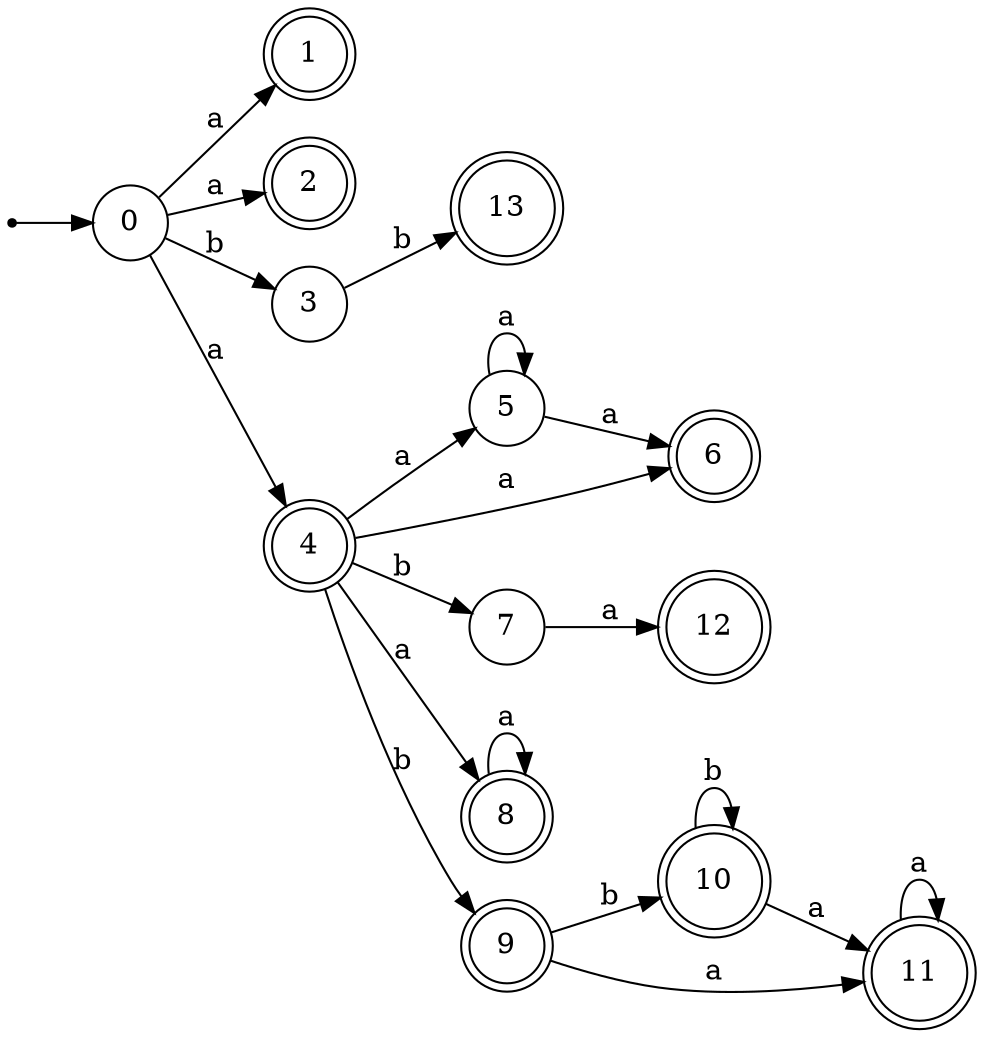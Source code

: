 digraph finite_state_machine {
rankdir=LR;
size="20,20";
node [shape = point]; "dummy0"
node [shape = circle]; "0";
"dummy0" -> "0";
node [shape = doublecircle]; "1";node [shape = doublecircle]; "2";node [shape = circle]; "3";
node [shape = doublecircle]; "4";node [shape = circle]; "5";
node [shape = doublecircle]; "6";node [shape = circle]; "7";
node [shape = doublecircle]; "8";node [shape = doublecircle]; "9";node [shape = doublecircle]; "10";node [shape = doublecircle]; "11";node [shape = doublecircle]; "12";node [shape = doublecircle]; "13";"0" -> "1" [label = "a"];
 "0" -> "2" [label = "a"];
 "0" -> "4" [label = "a"];
 "0" -> "3" [label = "b"];
 "4" -> "8" [label = "a"];
 "4" -> "5" [label = "a"];
 "4" -> "6" [label = "a"];
 "4" -> "9" [label = "b"];
 "4" -> "7" [label = "b"];
 "9" -> "10" [label = "b"];
 "9" -> "11" [label = "a"];
 "11" -> "11" [label = "a"];
 "10" -> "10" [label = "b"];
 "10" -> "11" [label = "a"];
 "8" -> "8" [label = "a"];
 "7" -> "12" [label = "a"];
 "5" -> "5" [label = "a"];
 "5" -> "6" [label = "a"];
 "3" -> "13" [label = "b"];
 }
